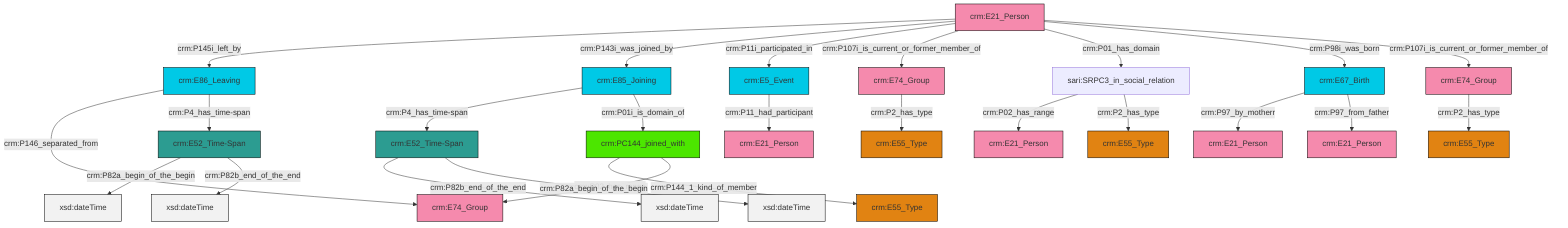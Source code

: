 graph TD
classDef Literal fill:#f2f2f2,stroke:#000000;
classDef CRM_Entity fill:#FFFFFF,stroke:#000000;
classDef Temporal_Entity fill:#00C9E6, stroke:#000000;
classDef Type fill:#E18312, stroke:#000000;
classDef Time-Span fill:#2C9C91, stroke:#000000;
classDef Appellation fill:#FFEB7F, stroke:#000000;
classDef Place fill:#008836, stroke:#000000;
classDef Persistent_Item fill:#B266B2, stroke:#000000;
classDef Conceptual_Object fill:#FFD700, stroke:#000000;
classDef Physical_Thing fill:#D2B48C, stroke:#000000;
classDef Actor fill:#f58aad, stroke:#000000;
classDef PC_Classes fill:#4ce600, stroke:#000000;
classDef Multi fill:#cccccc,stroke:#000000;

0["crm:PC144_joined_with"]:::PC_Classes -->|crm:P144_1_kind_of_member| 1["crm:E55_Type"]:::Type
2["crm:E5_Event"]:::Temporal_Entity -->|crm:P11_had_participant| 3["crm:E21_Person"]:::Actor
6["crm:E86_Leaving"]:::Temporal_Entity -->|crm:P146_separated_from| 7["crm:E74_Group"]:::Actor
8["sari:SRPC3_in_social_relation"]:::Default -->|crm:P02_has_range| 9["crm:E21_Person"]:::Actor
10["crm:E21_Person"]:::Actor -->|crm:P145i_left_by| 6["crm:E86_Leaving"]:::Temporal_Entity
6["crm:E86_Leaving"]:::Temporal_Entity -->|crm:P4_has_time-span| 11["crm:E52_Time-Span"]:::Time-Span
13["crm:E52_Time-Span"]:::Time-Span -->|crm:P82b_end_of_the_end| 14[xsd:dateTime]:::Literal
10["crm:E21_Person"]:::Actor -->|crm:P143i_was_joined_by| 15["crm:E85_Joining"]:::Temporal_Entity
15["crm:E85_Joining"]:::Temporal_Entity -->|crm:P4_has_time-span| 13["crm:E52_Time-Span"]:::Time-Span
15["crm:E85_Joining"]:::Temporal_Entity -->|crm:P01i_is_domain_of| 0["crm:PC144_joined_with"]:::PC_Classes
11["crm:E52_Time-Span"]:::Time-Span -->|crm:P82a_begin_of_the_begin| 23[xsd:dateTime]:::Literal
11["crm:E52_Time-Span"]:::Time-Span -->|crm:P82b_end_of_the_end| 24[xsd:dateTime]:::Literal
28["crm:E67_Birth"]:::Temporal_Entity -->|crm:P97_by_motherr| 16["crm:E21_Person"]:::Actor
28["crm:E67_Birth"]:::Temporal_Entity -->|crm:P97_from_father| 29["crm:E21_Person"]:::Actor
10["crm:E21_Person"]:::Actor -->|crm:P11i_participated_in| 2["crm:E5_Event"]:::Temporal_Entity
10["crm:E21_Person"]:::Actor -->|crm:P107i_is_current_or_former_member_of| 18["crm:E74_Group"]:::Actor
18["crm:E74_Group"]:::Actor -->|crm:P2_has_type| 4["crm:E55_Type"]:::Type
10["crm:E21_Person"]:::Actor -->|crm:P01_has_domain| 8["sari:SRPC3_in_social_relation"]:::Default
10["crm:E21_Person"]:::Actor -->|crm:P98i_was_born| 28["crm:E67_Birth"]:::Temporal_Entity
0["crm:PC144_joined_with"]:::PC_Classes -->|crm:P02_has_range| 7["crm:E74_Group"]:::Actor
10["crm:E21_Person"]:::Actor -->|crm:P107i_is_current_or_former_member_of| 21["crm:E74_Group"]:::Actor
21["crm:E74_Group"]:::Actor -->|crm:P2_has_type| 35["crm:E55_Type"]:::Type
8["sari:SRPC3_in_social_relation"]:::Default -->|crm:P2_has_type| 25["crm:E55_Type"]:::Type
13["crm:E52_Time-Span"]:::Time-Span -->|crm:P82a_begin_of_the_begin| 45[xsd:dateTime]:::Literal